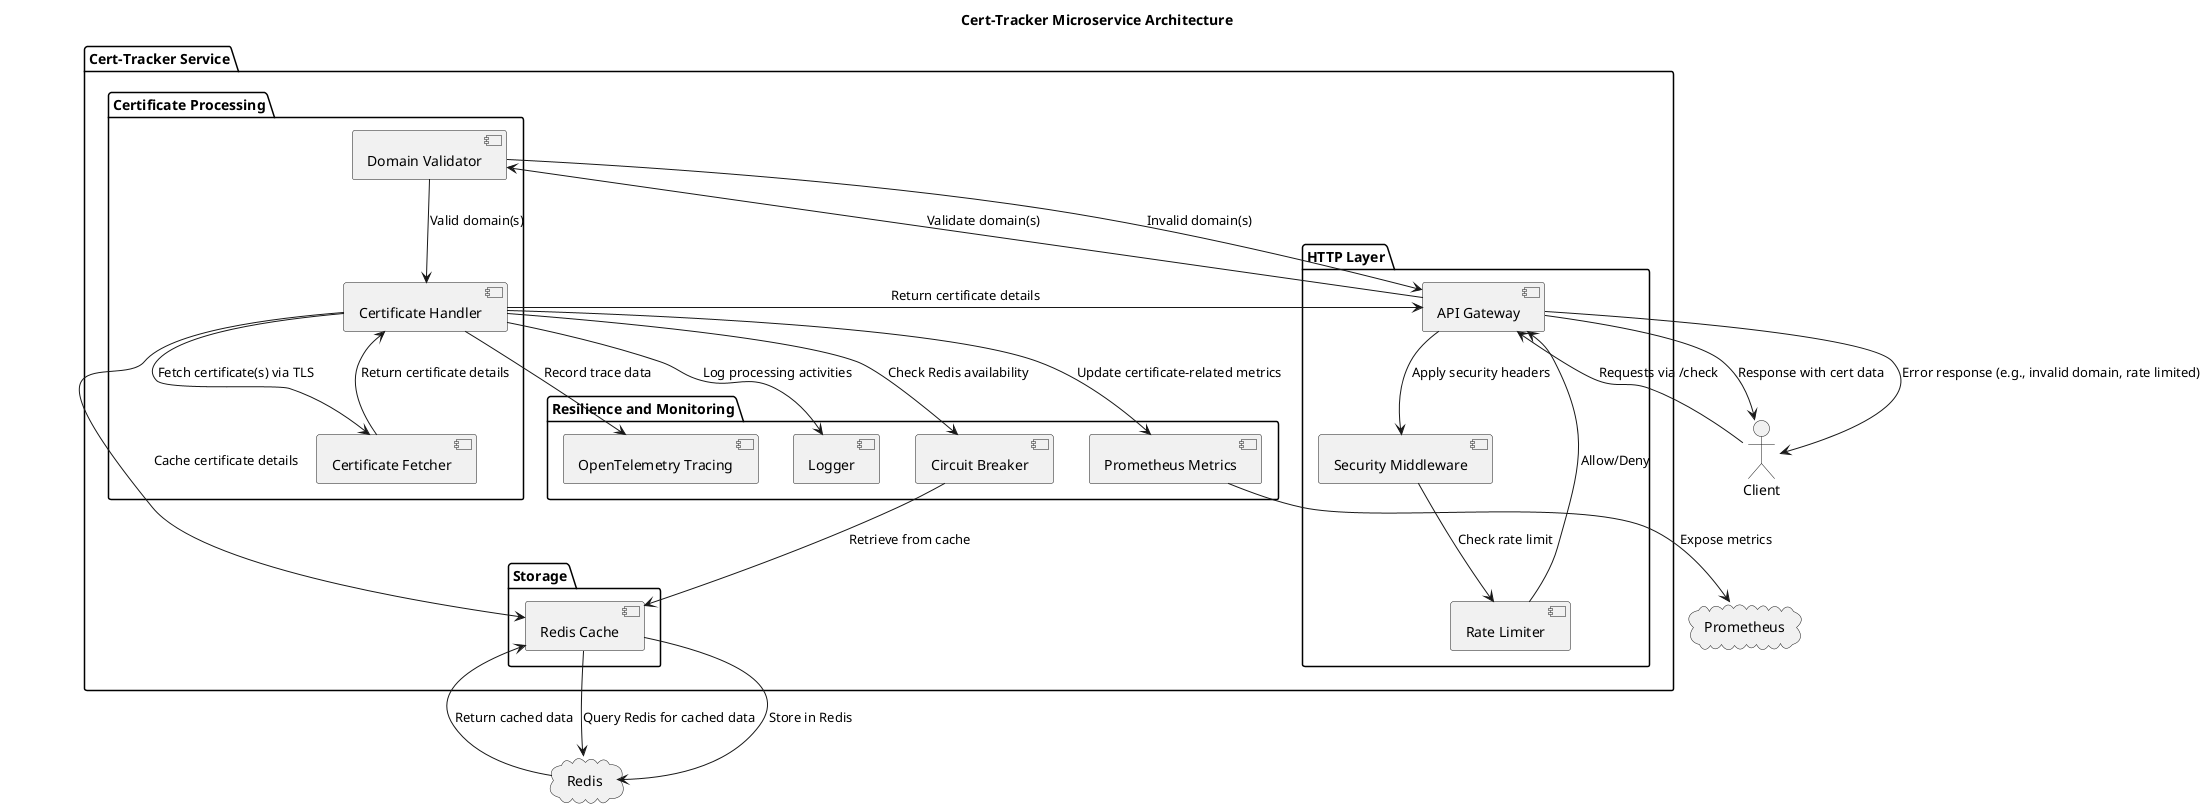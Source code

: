 @startuml
title Cert-Tracker Microservice Architecture

actor Client as client

package "Cert-Tracker Service" {
    package "HTTP Layer" {
        component "API Gateway" as api
        component "Security Middleware" as security
        component "Rate Limiter" as rate_limiter
    }

    package "Certificate Processing" {
        component "Domain Validator" as domain_validator
        component "Certificate Handler" as cert_handler
        component "Certificate Fetcher" as cert_fetcher
    }

    package "Resilience and Monitoring" {
        component "Circuit Breaker" as circuit_breaker
        component "Prometheus Metrics" as prometheus_metrics
        component "OpenTelemetry Tracing" as tracing
        component "Logger" as logger
    }

    package "Storage" {
        component "Redis Cache" as redis_cache
    }
}

cloud "Redis" as redis
cloud "Prometheus" as prometheus

' Client interactions with API
client --> api : Requests via /check
api --> security : Apply security headers
security --> rate_limiter : Check rate limit
rate_limiter --> api : Allow/Deny

' Domain validation and certificate fetching
api --> domain_validator : Validate domain(s)
domain_validator --> api : Invalid domain(s)
domain_validator --> cert_handler : Valid domain(s)

cert_handler --> cert_fetcher : Fetch certificate(s) via TLS
cert_fetcher --> cert_handler : Return certificate details

' Cache lookup and updates
cert_handler --> circuit_breaker : Check Redis availability
circuit_breaker --> redis_cache : Retrieve from cache
redis_cache --> redis : Query Redis for cached data
redis --> redis_cache : Return cached data

' Cache new data
cert_handler --> redis_cache : Cache certificate details
redis_cache --> redis : Store in Redis

' Metrics and tracing
cert_handler --> prometheus_metrics : Update certificate-related metrics
prometheus_metrics --> prometheus : Expose metrics

cert_handler --> tracing : Record trace data

' Logging for observability
cert_handler --> logger : Log processing activities

' API responses
cert_handler --> api : Return certificate details
api --> client : Response with cert data
api --> client : Error response (e.g., invalid domain, rate limited)
@enduml